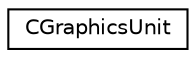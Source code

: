 digraph "类继承关系图"
{
  edge [fontname="Helvetica",fontsize="10",labelfontname="Helvetica",labelfontsize="10"];
  node [fontname="Helvetica",fontsize="10",shape=record];
  rankdir="LR";
  Node0 [label="CGraphicsUnit",height=0.2,width=0.4,color="black", fillcolor="white", style="filled",URL="$struct_c_graphics_unit.html"];
}
